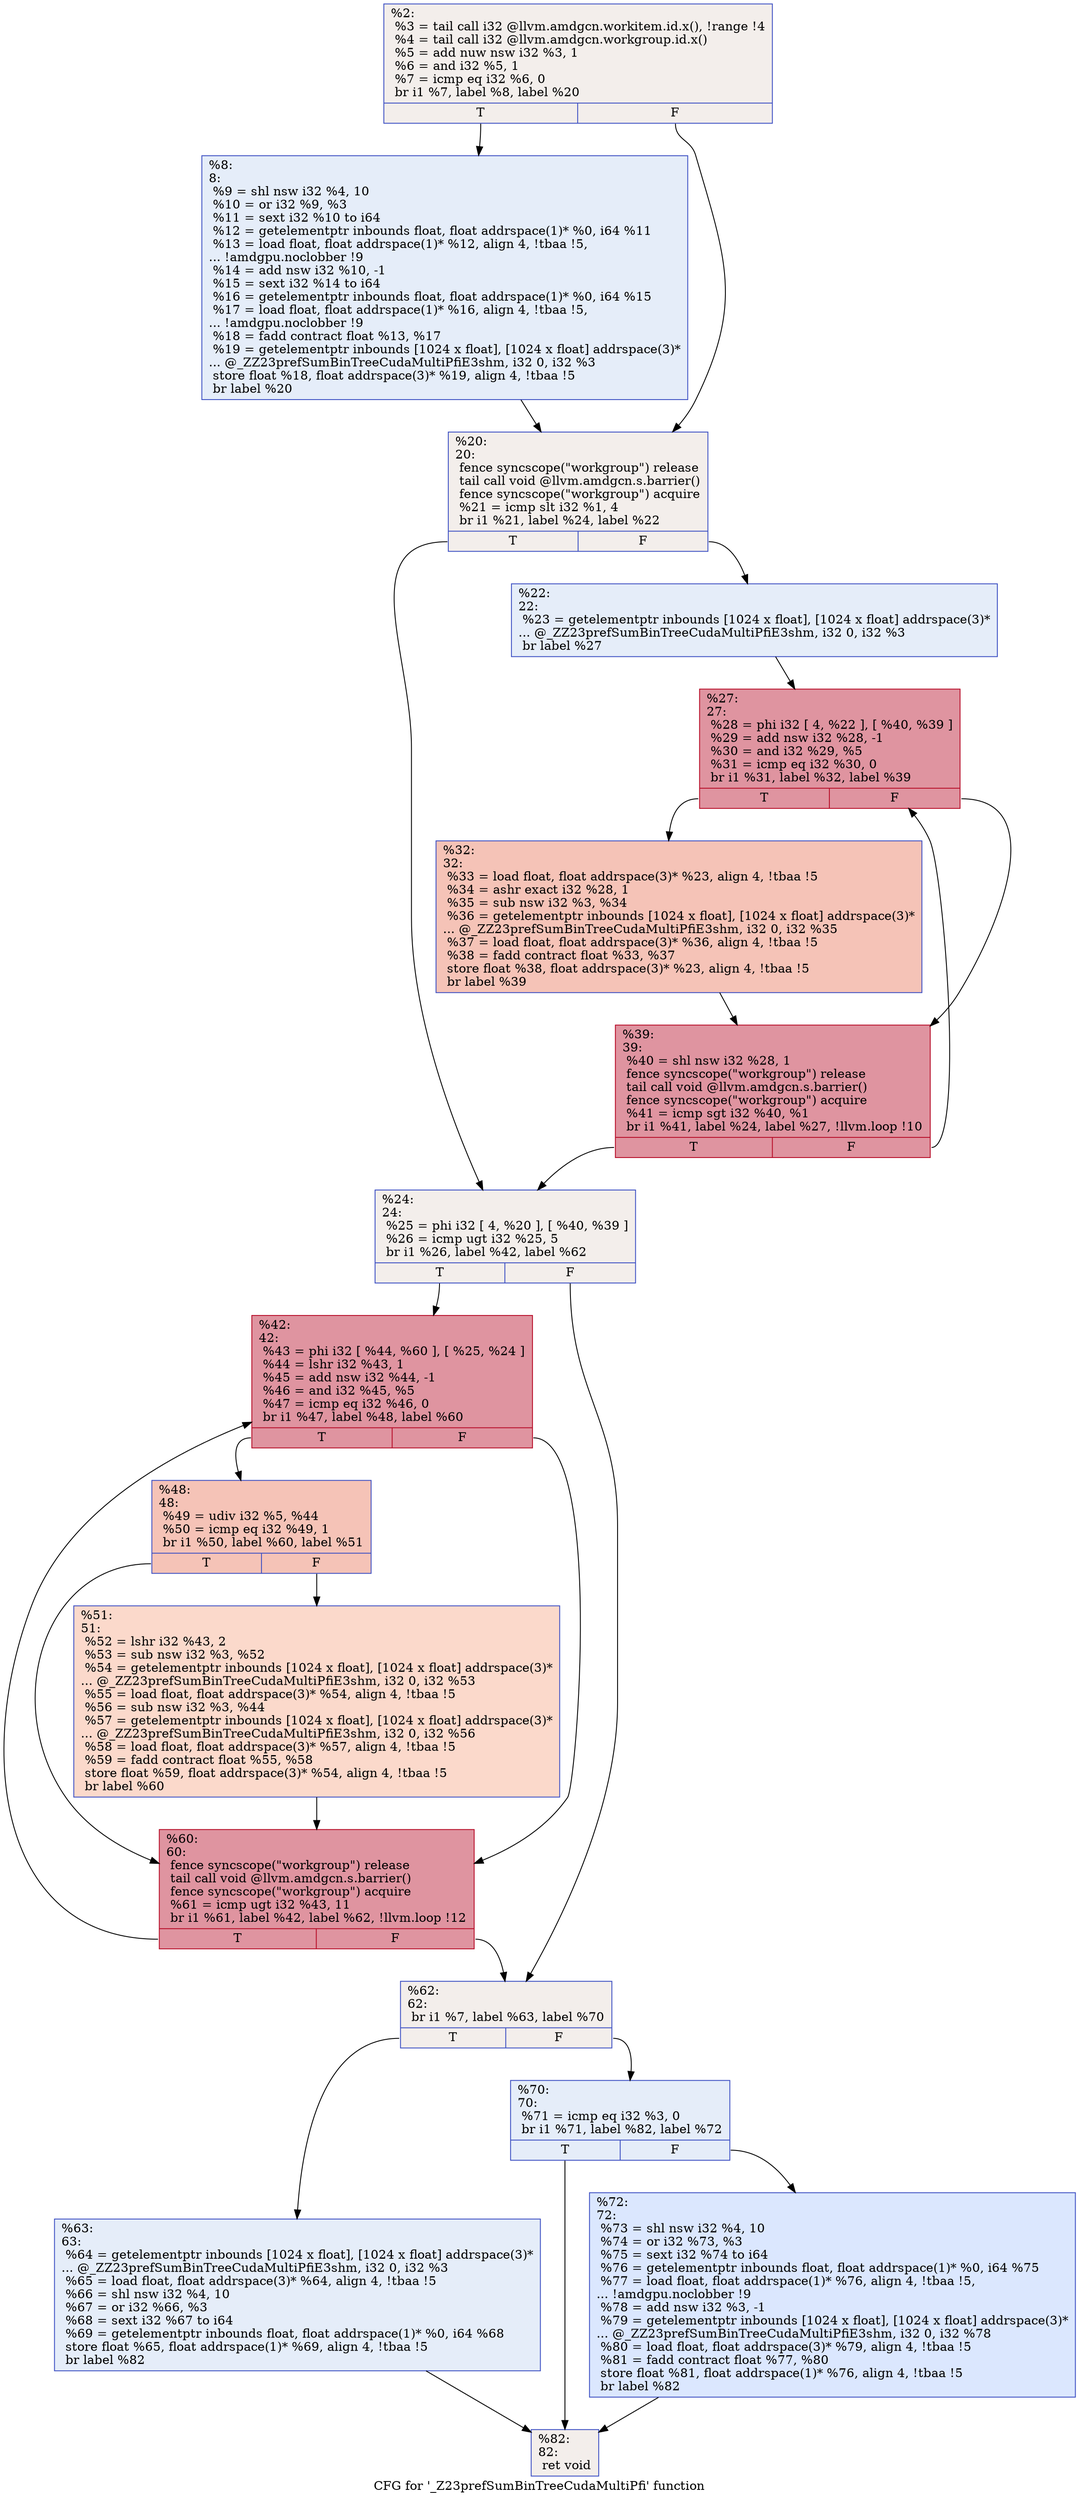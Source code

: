 digraph "CFG for '_Z23prefSumBinTreeCudaMultiPfi' function" {
	label="CFG for '_Z23prefSumBinTreeCudaMultiPfi' function";

	Node0x51ffbd0 [shape=record,color="#3d50c3ff", style=filled, fillcolor="#e5d8d170",label="{%2:\l  %3 = tail call i32 @llvm.amdgcn.workitem.id.x(), !range !4\l  %4 = tail call i32 @llvm.amdgcn.workgroup.id.x()\l  %5 = add nuw nsw i32 %3, 1\l  %6 = and i32 %5, 1\l  %7 = icmp eq i32 %6, 0\l  br i1 %7, label %8, label %20\l|{<s0>T|<s1>F}}"];
	Node0x51ffbd0:s0 -> Node0x5201380;
	Node0x51ffbd0:s1 -> Node0x5201410;
	Node0x5201380 [shape=record,color="#3d50c3ff", style=filled, fillcolor="#c5d6f270",label="{%8:\l8:                                                \l  %9 = shl nsw i32 %4, 10\l  %10 = or i32 %9, %3\l  %11 = sext i32 %10 to i64\l  %12 = getelementptr inbounds float, float addrspace(1)* %0, i64 %11\l  %13 = load float, float addrspace(1)* %12, align 4, !tbaa !5,\l... !amdgpu.noclobber !9\l  %14 = add nsw i32 %10, -1\l  %15 = sext i32 %14 to i64\l  %16 = getelementptr inbounds float, float addrspace(1)* %0, i64 %15\l  %17 = load float, float addrspace(1)* %16, align 4, !tbaa !5,\l... !amdgpu.noclobber !9\l  %18 = fadd contract float %13, %17\l  %19 = getelementptr inbounds [1024 x float], [1024 x float] addrspace(3)*\l... @_ZZ23prefSumBinTreeCudaMultiPfiE3shm, i32 0, i32 %3\l  store float %18, float addrspace(3)* %19, align 4, !tbaa !5\l  br label %20\l}"];
	Node0x5201380 -> Node0x5201410;
	Node0x5201410 [shape=record,color="#3d50c3ff", style=filled, fillcolor="#e5d8d170",label="{%20:\l20:                                               \l  fence syncscope(\"workgroup\") release\l  tail call void @llvm.amdgcn.s.barrier()\l  fence syncscope(\"workgroup\") acquire\l  %21 = icmp slt i32 %1, 4\l  br i1 %21, label %24, label %22\l|{<s0>T|<s1>F}}"];
	Node0x5201410:s0 -> Node0x5203090;
	Node0x5201410:s1 -> Node0x52030e0;
	Node0x52030e0 [shape=record,color="#3d50c3ff", style=filled, fillcolor="#c5d6f270",label="{%22:\l22:                                               \l  %23 = getelementptr inbounds [1024 x float], [1024 x float] addrspace(3)*\l... @_ZZ23prefSumBinTreeCudaMultiPfiE3shm, i32 0, i32 %3\l  br label %27\l}"];
	Node0x52030e0 -> Node0x5203270;
	Node0x5203090 [shape=record,color="#3d50c3ff", style=filled, fillcolor="#e5d8d170",label="{%24:\l24:                                               \l  %25 = phi i32 [ 4, %20 ], [ %40, %39 ]\l  %26 = icmp ugt i32 %25, 5\l  br i1 %26, label %42, label %62\l|{<s0>T|<s1>F}}"];
	Node0x5203090:s0 -> Node0x52035f0;
	Node0x5203090:s1 -> Node0x5203680;
	Node0x5203270 [shape=record,color="#b70d28ff", style=filled, fillcolor="#b70d2870",label="{%27:\l27:                                               \l  %28 = phi i32 [ 4, %22 ], [ %40, %39 ]\l  %29 = add nsw i32 %28, -1\l  %30 = and i32 %29, %5\l  %31 = icmp eq i32 %30, 0\l  br i1 %31, label %32, label %39\l|{<s0>T|<s1>F}}"];
	Node0x5203270:s0 -> Node0x5203a20;
	Node0x5203270:s1 -> Node0x52033f0;
	Node0x5203a20 [shape=record,color="#3d50c3ff", style=filled, fillcolor="#e8765c70",label="{%32:\l32:                                               \l  %33 = load float, float addrspace(3)* %23, align 4, !tbaa !5\l  %34 = ashr exact i32 %28, 1\l  %35 = sub nsw i32 %3, %34\l  %36 = getelementptr inbounds [1024 x float], [1024 x float] addrspace(3)*\l... @_ZZ23prefSumBinTreeCudaMultiPfiE3shm, i32 0, i32 %35\l  %37 = load float, float addrspace(3)* %36, align 4, !tbaa !5\l  %38 = fadd contract float %33, %37\l  store float %38, float addrspace(3)* %23, align 4, !tbaa !5\l  br label %39\l}"];
	Node0x5203a20 -> Node0x52033f0;
	Node0x52033f0 [shape=record,color="#b70d28ff", style=filled, fillcolor="#b70d2870",label="{%39:\l39:                                               \l  %40 = shl nsw i32 %28, 1\l  fence syncscope(\"workgroup\") release\l  tail call void @llvm.amdgcn.s.barrier()\l  fence syncscope(\"workgroup\") acquire\l  %41 = icmp sgt i32 %40, %1\l  br i1 %41, label %24, label %27, !llvm.loop !10\l|{<s0>T|<s1>F}}"];
	Node0x52033f0:s0 -> Node0x5203090;
	Node0x52033f0:s1 -> Node0x5203270;
	Node0x52035f0 [shape=record,color="#b70d28ff", style=filled, fillcolor="#b70d2870",label="{%42:\l42:                                               \l  %43 = phi i32 [ %44, %60 ], [ %25, %24 ]\l  %44 = lshr i32 %43, 1\l  %45 = add nsw i32 %44, -1\l  %46 = and i32 %45, %5\l  %47 = icmp eq i32 %46, 0\l  br i1 %47, label %48, label %60\l|{<s0>T|<s1>F}}"];
	Node0x52035f0:s0 -> Node0x5204800;
	Node0x52035f0:s1 -> Node0x5204480;
	Node0x5204800 [shape=record,color="#3d50c3ff", style=filled, fillcolor="#e8765c70",label="{%48:\l48:                                               \l  %49 = udiv i32 %5, %44\l  %50 = icmp eq i32 %49, 1\l  br i1 %50, label %60, label %51\l|{<s0>T|<s1>F}}"];
	Node0x5204800:s0 -> Node0x5204480;
	Node0x5204800:s1 -> Node0x5204a20;
	Node0x5204a20 [shape=record,color="#3d50c3ff", style=filled, fillcolor="#f7a88970",label="{%51:\l51:                                               \l  %52 = lshr i32 %43, 2\l  %53 = sub nsw i32 %3, %52\l  %54 = getelementptr inbounds [1024 x float], [1024 x float] addrspace(3)*\l... @_ZZ23prefSumBinTreeCudaMultiPfiE3shm, i32 0, i32 %53\l  %55 = load float, float addrspace(3)* %54, align 4, !tbaa !5\l  %56 = sub nsw i32 %3, %44\l  %57 = getelementptr inbounds [1024 x float], [1024 x float] addrspace(3)*\l... @_ZZ23prefSumBinTreeCudaMultiPfiE3shm, i32 0, i32 %56\l  %58 = load float, float addrspace(3)* %57, align 4, !tbaa !5\l  %59 = fadd contract float %55, %58\l  store float %59, float addrspace(3)* %54, align 4, !tbaa !5\l  br label %60\l}"];
	Node0x5204a20 -> Node0x5204480;
	Node0x5204480 [shape=record,color="#b70d28ff", style=filled, fillcolor="#b70d2870",label="{%60:\l60:                                               \l  fence syncscope(\"workgroup\") release\l  tail call void @llvm.amdgcn.s.barrier()\l  fence syncscope(\"workgroup\") acquire\l  %61 = icmp ugt i32 %43, 11\l  br i1 %61, label %42, label %62, !llvm.loop !12\l|{<s0>T|<s1>F}}"];
	Node0x5204480:s0 -> Node0x52035f0;
	Node0x5204480:s1 -> Node0x5203680;
	Node0x5203680 [shape=record,color="#3d50c3ff", style=filled, fillcolor="#e5d8d170",label="{%62:\l62:                                               \l  br i1 %7, label %63, label %70\l|{<s0>T|<s1>F}}"];
	Node0x5203680:s0 -> Node0x5205460;
	Node0x5203680:s1 -> Node0x52054b0;
	Node0x5205460 [shape=record,color="#3d50c3ff", style=filled, fillcolor="#c5d6f270",label="{%63:\l63:                                               \l  %64 = getelementptr inbounds [1024 x float], [1024 x float] addrspace(3)*\l... @_ZZ23prefSumBinTreeCudaMultiPfiE3shm, i32 0, i32 %3\l  %65 = load float, float addrspace(3)* %64, align 4, !tbaa !5\l  %66 = shl nsw i32 %4, 10\l  %67 = or i32 %66, %3\l  %68 = sext i32 %67 to i64\l  %69 = getelementptr inbounds float, float addrspace(1)* %0, i64 %68\l  store float %65, float addrspace(1)* %69, align 4, !tbaa !5\l  br label %82\l}"];
	Node0x5205460 -> Node0x52055f0;
	Node0x52054b0 [shape=record,color="#3d50c3ff", style=filled, fillcolor="#c5d6f270",label="{%70:\l70:                                               \l  %71 = icmp eq i32 %3, 0\l  br i1 %71, label %82, label %72\l|{<s0>T|<s1>F}}"];
	Node0x52054b0:s0 -> Node0x52055f0;
	Node0x52054b0:s1 -> Node0x5205d40;
	Node0x5205d40 [shape=record,color="#3d50c3ff", style=filled, fillcolor="#aec9fc70",label="{%72:\l72:                                               \l  %73 = shl nsw i32 %4, 10\l  %74 = or i32 %73, %3\l  %75 = sext i32 %74 to i64\l  %76 = getelementptr inbounds float, float addrspace(1)* %0, i64 %75\l  %77 = load float, float addrspace(1)* %76, align 4, !tbaa !5,\l... !amdgpu.noclobber !9\l  %78 = add nsw i32 %3, -1\l  %79 = getelementptr inbounds [1024 x float], [1024 x float] addrspace(3)*\l... @_ZZ23prefSumBinTreeCudaMultiPfiE3shm, i32 0, i32 %78\l  %80 = load float, float addrspace(3)* %79, align 4, !tbaa !5\l  %81 = fadd contract float %77, %80\l  store float %81, float addrspace(1)* %76, align 4, !tbaa !5\l  br label %82\l}"];
	Node0x5205d40 -> Node0x52055f0;
	Node0x52055f0 [shape=record,color="#3d50c3ff", style=filled, fillcolor="#e5d8d170",label="{%82:\l82:                                               \l  ret void\l}"];
}

